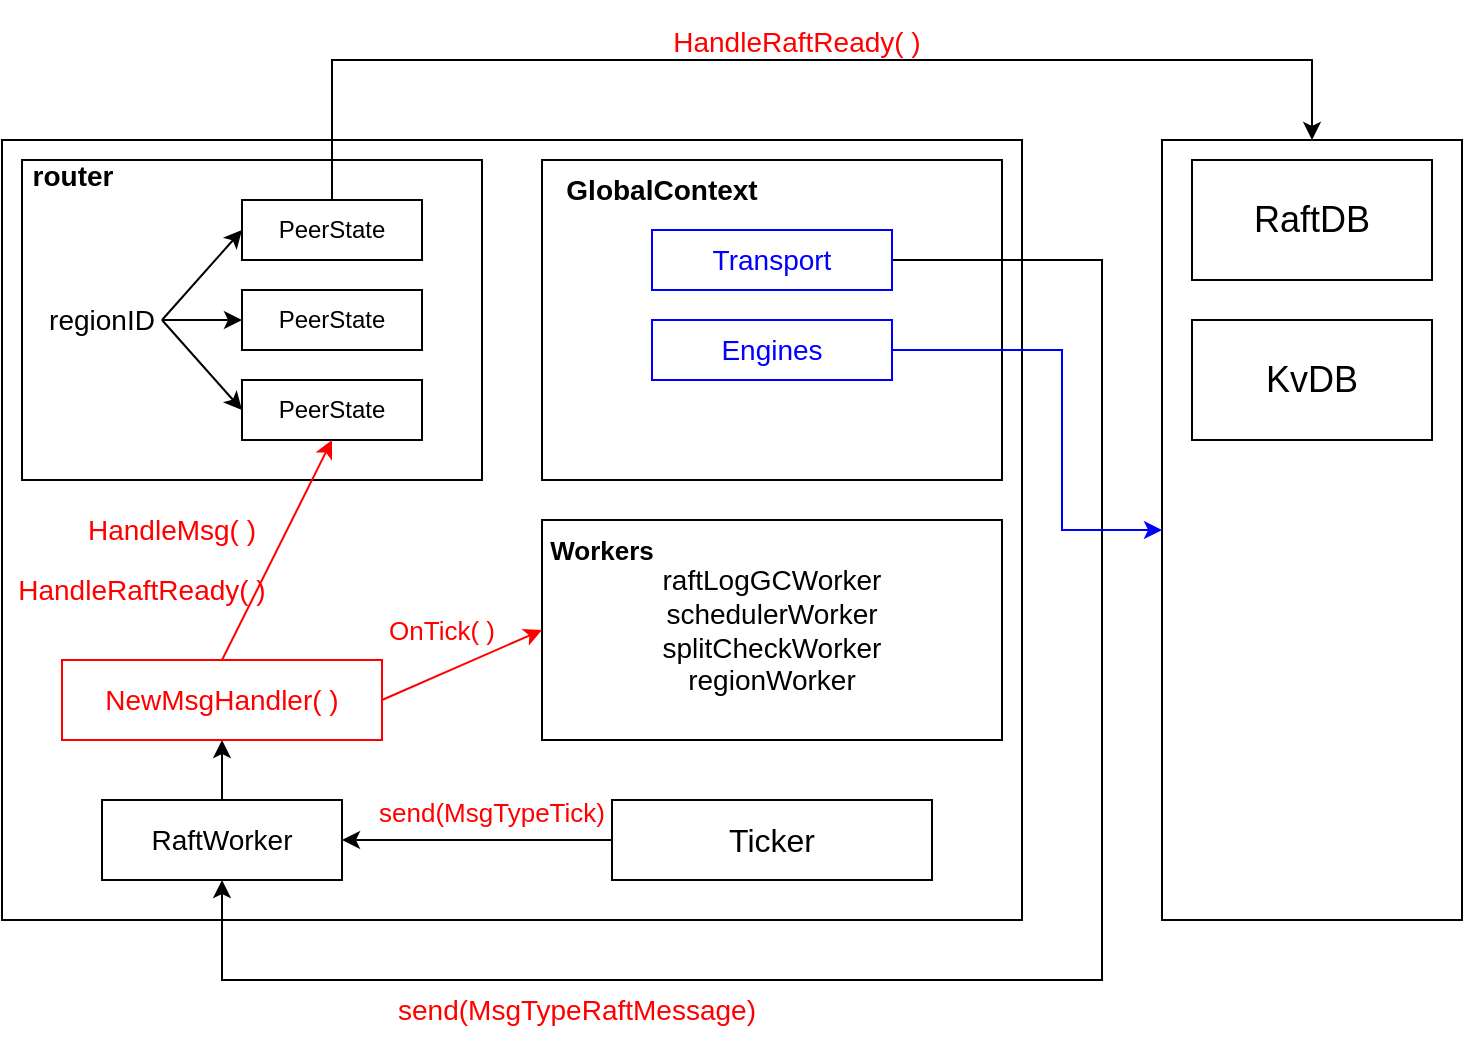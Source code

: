 <mxfile version="20.0.1" type="github">
  <diagram id="LNbFXsJFr9iNanMyev7O" name="Page-1">
    <mxGraphModel dx="1131" dy="732" grid="1" gridSize="10" guides="1" tooltips="1" connect="1" arrows="1" fold="1" page="1" pageScale="1" pageWidth="1920" pageHeight="1200" math="0" shadow="0">
      <root>
        <mxCell id="0" />
        <mxCell id="1" parent="0" />
        <mxCell id="v7qtWtPgVOm1seYNRLXf-1" value="" style="rounded=0;whiteSpace=wrap;html=1;" vertex="1" parent="1">
          <mxGeometry x="20" y="130" width="510" height="390" as="geometry" />
        </mxCell>
        <mxCell id="v7qtWtPgVOm1seYNRLXf-2" value="" style="rounded=0;whiteSpace=wrap;html=1;" vertex="1" parent="1">
          <mxGeometry x="30" y="140" width="230" height="160" as="geometry" />
        </mxCell>
        <mxCell id="v7qtWtPgVOm1seYNRLXf-3" value="&lt;font style=&quot;font-size: 14px;&quot;&gt;router&lt;/font&gt;" style="text;strokeColor=none;fillColor=none;html=1;fontSize=24;fontStyle=1;verticalAlign=middle;align=center;" vertex="1" parent="1">
          <mxGeometry x="50" y="130" width="10" height="30" as="geometry" />
        </mxCell>
        <mxCell id="v7qtWtPgVOm1seYNRLXf-53" style="edgeStyle=orthogonalEdgeStyle;rounded=0;orthogonalLoop=1;jettySize=auto;html=1;exitX=0.5;exitY=0;exitDx=0;exitDy=0;entryX=0.5;entryY=0;entryDx=0;entryDy=0;fontSize=18;fontColor=#000000;strokeColor=#000000;" edge="1" parent="1" source="v7qtWtPgVOm1seYNRLXf-4" target="v7qtWtPgVOm1seYNRLXf-47">
          <mxGeometry relative="1" as="geometry">
            <Array as="points">
              <mxPoint x="185" y="90" />
              <mxPoint x="675" y="90" />
            </Array>
          </mxGeometry>
        </mxCell>
        <mxCell id="v7qtWtPgVOm1seYNRLXf-4" value="PeerState" style="rounded=0;whiteSpace=wrap;html=1;" vertex="1" parent="1">
          <mxGeometry x="140" y="160" width="90" height="30" as="geometry" />
        </mxCell>
        <mxCell id="v7qtWtPgVOm1seYNRLXf-5" value="PeerState" style="rounded=0;whiteSpace=wrap;html=1;" vertex="1" parent="1">
          <mxGeometry x="140" y="205" width="90" height="30" as="geometry" />
        </mxCell>
        <mxCell id="v7qtWtPgVOm1seYNRLXf-6" value="PeerState" style="rounded=0;whiteSpace=wrap;html=1;" vertex="1" parent="1">
          <mxGeometry x="140" y="250" width="90" height="30" as="geometry" />
        </mxCell>
        <mxCell id="v7qtWtPgVOm1seYNRLXf-7" value="regionID" style="text;html=1;strokeColor=none;fillColor=none;align=center;verticalAlign=middle;whiteSpace=wrap;rounded=0;fontSize=14;" vertex="1" parent="1">
          <mxGeometry x="40" y="205" width="60" height="30" as="geometry" />
        </mxCell>
        <mxCell id="v7qtWtPgVOm1seYNRLXf-9" value="" style="endArrow=classic;html=1;rounded=0;fontSize=14;exitX=1;exitY=0.5;exitDx=0;exitDy=0;entryX=0;entryY=0.5;entryDx=0;entryDy=0;" edge="1" parent="1" source="v7qtWtPgVOm1seYNRLXf-7" target="v7qtWtPgVOm1seYNRLXf-4">
          <mxGeometry width="50" height="50" relative="1" as="geometry">
            <mxPoint x="390" y="390" as="sourcePoint" />
            <mxPoint x="440" y="340" as="targetPoint" />
          </mxGeometry>
        </mxCell>
        <mxCell id="v7qtWtPgVOm1seYNRLXf-11" value="" style="endArrow=classic;html=1;rounded=0;fontSize=14;entryX=0;entryY=0.5;entryDx=0;entryDy=0;exitX=1;exitY=0.5;exitDx=0;exitDy=0;" edge="1" parent="1" source="v7qtWtPgVOm1seYNRLXf-7" target="v7qtWtPgVOm1seYNRLXf-5">
          <mxGeometry width="50" height="50" relative="1" as="geometry">
            <mxPoint x="100" y="210" as="sourcePoint" />
            <mxPoint x="150.0" y="185" as="targetPoint" />
          </mxGeometry>
        </mxCell>
        <mxCell id="v7qtWtPgVOm1seYNRLXf-12" value="" style="endArrow=classic;html=1;rounded=0;fontSize=14;entryX=0;entryY=0.5;entryDx=0;entryDy=0;exitX=1;exitY=0.5;exitDx=0;exitDy=0;" edge="1" parent="1" source="v7qtWtPgVOm1seYNRLXf-7" target="v7qtWtPgVOm1seYNRLXf-6">
          <mxGeometry width="50" height="50" relative="1" as="geometry">
            <mxPoint x="110.0" y="225" as="sourcePoint" />
            <mxPoint x="150.0" y="230" as="targetPoint" />
          </mxGeometry>
        </mxCell>
        <mxCell id="v7qtWtPgVOm1seYNRLXf-13" value="" style="rounded=0;whiteSpace=wrap;html=1;" vertex="1" parent="1">
          <mxGeometry x="290" y="140" width="230" height="160" as="geometry" />
        </mxCell>
        <mxCell id="v7qtWtPgVOm1seYNRLXf-15" value="&lt;b&gt;GlobalContext&lt;/b&gt;" style="text;html=1;strokeColor=none;fillColor=none;align=center;verticalAlign=middle;whiteSpace=wrap;rounded=0;fontSize=14;" vertex="1" parent="1">
          <mxGeometry x="320" y="140" width="60" height="30" as="geometry" />
        </mxCell>
        <mxCell id="v7qtWtPgVOm1seYNRLXf-22" style="edgeStyle=orthogonalEdgeStyle;rounded=0;orthogonalLoop=1;jettySize=auto;html=1;exitX=0.5;exitY=0;exitDx=0;exitDy=0;entryX=0.5;entryY=1;entryDx=0;entryDy=0;fontSize=14;fontColor=#FF0000;" edge="1" parent="1" source="v7qtWtPgVOm1seYNRLXf-20" target="v7qtWtPgVOm1seYNRLXf-21">
          <mxGeometry relative="1" as="geometry" />
        </mxCell>
        <mxCell id="v7qtWtPgVOm1seYNRLXf-20" value="RaftWorker" style="rounded=0;whiteSpace=wrap;html=1;fontSize=14;" vertex="1" parent="1">
          <mxGeometry x="70" y="460" width="120" height="40" as="geometry" />
        </mxCell>
        <mxCell id="v7qtWtPgVOm1seYNRLXf-21" value="&lt;font color=&quot;#ff0000&quot;&gt;NewMsgHandler( )&lt;/font&gt;" style="rounded=0;whiteSpace=wrap;html=1;fontSize=14;strokeColor=#FF0000;" vertex="1" parent="1">
          <mxGeometry x="50" y="390" width="160" height="40" as="geometry" />
        </mxCell>
        <mxCell id="v7qtWtPgVOm1seYNRLXf-27" value="" style="endArrow=classic;html=1;rounded=0;fontSize=14;fontColor=#FF0000;exitX=0.5;exitY=0;exitDx=0;exitDy=0;entryX=0.5;entryY=1;entryDx=0;entryDy=0;strokeColor=#FF0000;" edge="1" parent="1" source="v7qtWtPgVOm1seYNRLXf-21" target="v7qtWtPgVOm1seYNRLXf-6">
          <mxGeometry width="50" height="50" relative="1" as="geometry">
            <mxPoint x="450" y="490" as="sourcePoint" />
            <mxPoint x="500" y="440" as="targetPoint" />
          </mxGeometry>
        </mxCell>
        <mxCell id="v7qtWtPgVOm1seYNRLXf-28" value="HandleMsg( )" style="text;html=1;strokeColor=none;fillColor=none;align=center;verticalAlign=middle;whiteSpace=wrap;rounded=0;fontSize=14;fontColor=#FF0000;" vertex="1" parent="1">
          <mxGeometry x="50" y="310" width="110" height="30" as="geometry" />
        </mxCell>
        <mxCell id="v7qtWtPgVOm1seYNRLXf-29" value="HandleRaftReady( )" style="text;html=1;strokeColor=none;fillColor=none;align=center;verticalAlign=middle;whiteSpace=wrap;rounded=0;fontSize=14;fontColor=#FF0000;" vertex="1" parent="1">
          <mxGeometry x="20" y="340" width="140" height="30" as="geometry" />
        </mxCell>
        <mxCell id="v7qtWtPgVOm1seYNRLXf-38" style="edgeStyle=orthogonalEdgeStyle;rounded=0;orthogonalLoop=1;jettySize=auto;html=1;exitX=1;exitY=0.5;exitDx=0;exitDy=0;entryX=0.5;entryY=1;entryDx=0;entryDy=0;fontSize=13;fontColor=#FF0000;strokeColor=#000000;" edge="1" parent="1" source="v7qtWtPgVOm1seYNRLXf-32" target="v7qtWtPgVOm1seYNRLXf-20">
          <mxGeometry relative="1" as="geometry">
            <Array as="points">
              <mxPoint x="570" y="190" />
              <mxPoint x="570" y="550" />
              <mxPoint x="130" y="550" />
            </Array>
          </mxGeometry>
        </mxCell>
        <mxCell id="v7qtWtPgVOm1seYNRLXf-32" value="&lt;font color=&quot;#0000ff&quot;&gt;Transport&lt;/font&gt;" style="rounded=0;whiteSpace=wrap;html=1;fontSize=14;fontColor=#FF0000;strokeColor=#0000FF;" vertex="1" parent="1">
          <mxGeometry x="345" y="175" width="120" height="30" as="geometry" />
        </mxCell>
        <mxCell id="v7qtWtPgVOm1seYNRLXf-34" style="edgeStyle=orthogonalEdgeStyle;rounded=0;orthogonalLoop=1;jettySize=auto;html=1;exitX=0;exitY=0.5;exitDx=0;exitDy=0;entryX=1;entryY=0.5;entryDx=0;entryDy=0;fontSize=16;fontColor=#0000FF;strokeColor=#000000;" edge="1" parent="1" source="v7qtWtPgVOm1seYNRLXf-33" target="v7qtWtPgVOm1seYNRLXf-20">
          <mxGeometry relative="1" as="geometry" />
        </mxCell>
        <mxCell id="v7qtWtPgVOm1seYNRLXf-33" value="&lt;font style=&quot;font-size: 16px;&quot;&gt;Ticker&lt;/font&gt;" style="rounded=0;whiteSpace=wrap;html=1;" vertex="1" parent="1">
          <mxGeometry x="325" y="460" width="160" height="40" as="geometry" />
        </mxCell>
        <mxCell id="v7qtWtPgVOm1seYNRLXf-35" value="&lt;font style=&quot;font-size: 13px;&quot; color=&quot;#ff0000&quot;&gt;send(MsgTypeTick)&lt;/font&gt;" style="text;html=1;strokeColor=none;fillColor=none;align=center;verticalAlign=middle;whiteSpace=wrap;rounded=0;fontSize=16;fontColor=#0000FF;" vertex="1" parent="1">
          <mxGeometry x="180" y="450" width="170" height="30" as="geometry" />
        </mxCell>
        <mxCell id="v7qtWtPgVOm1seYNRLXf-40" value="&lt;font style=&quot;font-size: 14px;&quot;&gt;send(MsgTypeRaftMessage)&lt;/font&gt;" style="text;html=1;strokeColor=none;fillColor=none;align=center;verticalAlign=middle;whiteSpace=wrap;rounded=0;fontSize=13;fontColor=#FF0000;" vertex="1" parent="1">
          <mxGeometry x="240" y="550" width="135" height="30" as="geometry" />
        </mxCell>
        <mxCell id="v7qtWtPgVOm1seYNRLXf-41" value="&lt;font color=&quot;#000000&quot;&gt;raftLogGCWorker&lt;br&gt;schedulerWorker&lt;br&gt;splitCheckWorker&lt;br&gt;regionWorker&lt;/font&gt;" style="rounded=0;whiteSpace=wrap;html=1;fontSize=14;fontColor=#FF0000;strokeColor=#000000;align=center;" vertex="1" parent="1">
          <mxGeometry x="290" y="320" width="230" height="110" as="geometry" />
        </mxCell>
        <mxCell id="v7qtWtPgVOm1seYNRLXf-42" value="&lt;b&gt;&lt;font color=&quot;#000000&quot; style=&quot;font-size: 13px;&quot;&gt;Workers&lt;/font&gt;&lt;/b&gt;" style="text;html=1;strokeColor=none;fillColor=none;align=center;verticalAlign=middle;whiteSpace=wrap;rounded=0;fontSize=14;fontColor=#FF0000;" vertex="1" parent="1">
          <mxGeometry x="290" y="320" width="60" height="30" as="geometry" />
        </mxCell>
        <mxCell id="v7qtWtPgVOm1seYNRLXf-45" value="" style="endArrow=classic;html=1;rounded=0;fontSize=13;fontColor=#000000;strokeColor=#FF0000;exitX=1;exitY=0.5;exitDx=0;exitDy=0;entryX=0;entryY=0.5;entryDx=0;entryDy=0;" edge="1" parent="1" source="v7qtWtPgVOm1seYNRLXf-21" target="v7qtWtPgVOm1seYNRLXf-41">
          <mxGeometry width="50" height="50" relative="1" as="geometry">
            <mxPoint x="450" y="410" as="sourcePoint" />
            <mxPoint x="500" y="360" as="targetPoint" />
          </mxGeometry>
        </mxCell>
        <mxCell id="v7qtWtPgVOm1seYNRLXf-46" value="&lt;font color=&quot;#ff0000&quot;&gt;OnTick( )&lt;/font&gt;" style="text;html=1;strokeColor=none;fillColor=none;align=center;verticalAlign=middle;whiteSpace=wrap;rounded=0;fontSize=13;fontColor=#000000;" vertex="1" parent="1">
          <mxGeometry x="200" y="360" width="80" height="30" as="geometry" />
        </mxCell>
        <mxCell id="v7qtWtPgVOm1seYNRLXf-47" value="" style="rounded=0;whiteSpace=wrap;html=1;fontSize=13;fontColor=#FF0000;strokeColor=#000000;" vertex="1" parent="1">
          <mxGeometry x="600" y="130" width="150" height="390" as="geometry" />
        </mxCell>
        <mxCell id="v7qtWtPgVOm1seYNRLXf-49" value="&lt;font style=&quot;font-size: 18px;&quot; color=&quot;#000000&quot;&gt;RaftDB&lt;/font&gt;" style="rounded=0;whiteSpace=wrap;html=1;fontSize=13;fontColor=#FF0000;strokeColor=#000000;" vertex="1" parent="1">
          <mxGeometry x="615" y="140" width="120" height="60" as="geometry" />
        </mxCell>
        <mxCell id="v7qtWtPgVOm1seYNRLXf-50" value="&lt;font color=&quot;#000000&quot;&gt;&lt;span style=&quot;font-size: 18px;&quot;&gt;KvDB&lt;/span&gt;&lt;/font&gt;" style="rounded=0;whiteSpace=wrap;html=1;fontSize=13;fontColor=#FF0000;strokeColor=#000000;" vertex="1" parent="1">
          <mxGeometry x="615" y="220" width="120" height="60" as="geometry" />
        </mxCell>
        <mxCell id="v7qtWtPgVOm1seYNRLXf-52" style="edgeStyle=orthogonalEdgeStyle;rounded=0;orthogonalLoop=1;jettySize=auto;html=1;exitX=1;exitY=0.5;exitDx=0;exitDy=0;entryX=0;entryY=0.5;entryDx=0;entryDy=0;fontSize=18;fontColor=#000000;strokeColor=#0000FF;" edge="1" parent="1" source="v7qtWtPgVOm1seYNRLXf-51" target="v7qtWtPgVOm1seYNRLXf-47">
          <mxGeometry relative="1" as="geometry">
            <Array as="points">
              <mxPoint x="550" y="235" />
              <mxPoint x="550" y="325" />
            </Array>
          </mxGeometry>
        </mxCell>
        <mxCell id="v7qtWtPgVOm1seYNRLXf-51" value="&lt;font color=&quot;#0000ff&quot;&gt;Engines&lt;/font&gt;" style="rounded=0;whiteSpace=wrap;html=1;fontSize=14;fontColor=#FF0000;strokeColor=#0000FF;" vertex="1" parent="1">
          <mxGeometry x="345" y="220" width="120" height="30" as="geometry" />
        </mxCell>
        <mxCell id="v7qtWtPgVOm1seYNRLXf-54" value="&lt;font style=&quot;font-size: 14px;&quot; color=&quot;#ff0000&quot;&gt;HandleRaftReady( )&lt;/font&gt;" style="text;html=1;strokeColor=none;fillColor=none;align=center;verticalAlign=middle;whiteSpace=wrap;rounded=0;fontSize=18;fontColor=#000000;" vertex="1" parent="1">
          <mxGeometry x="280" y="60" width="275" height="40" as="geometry" />
        </mxCell>
      </root>
    </mxGraphModel>
  </diagram>
</mxfile>
